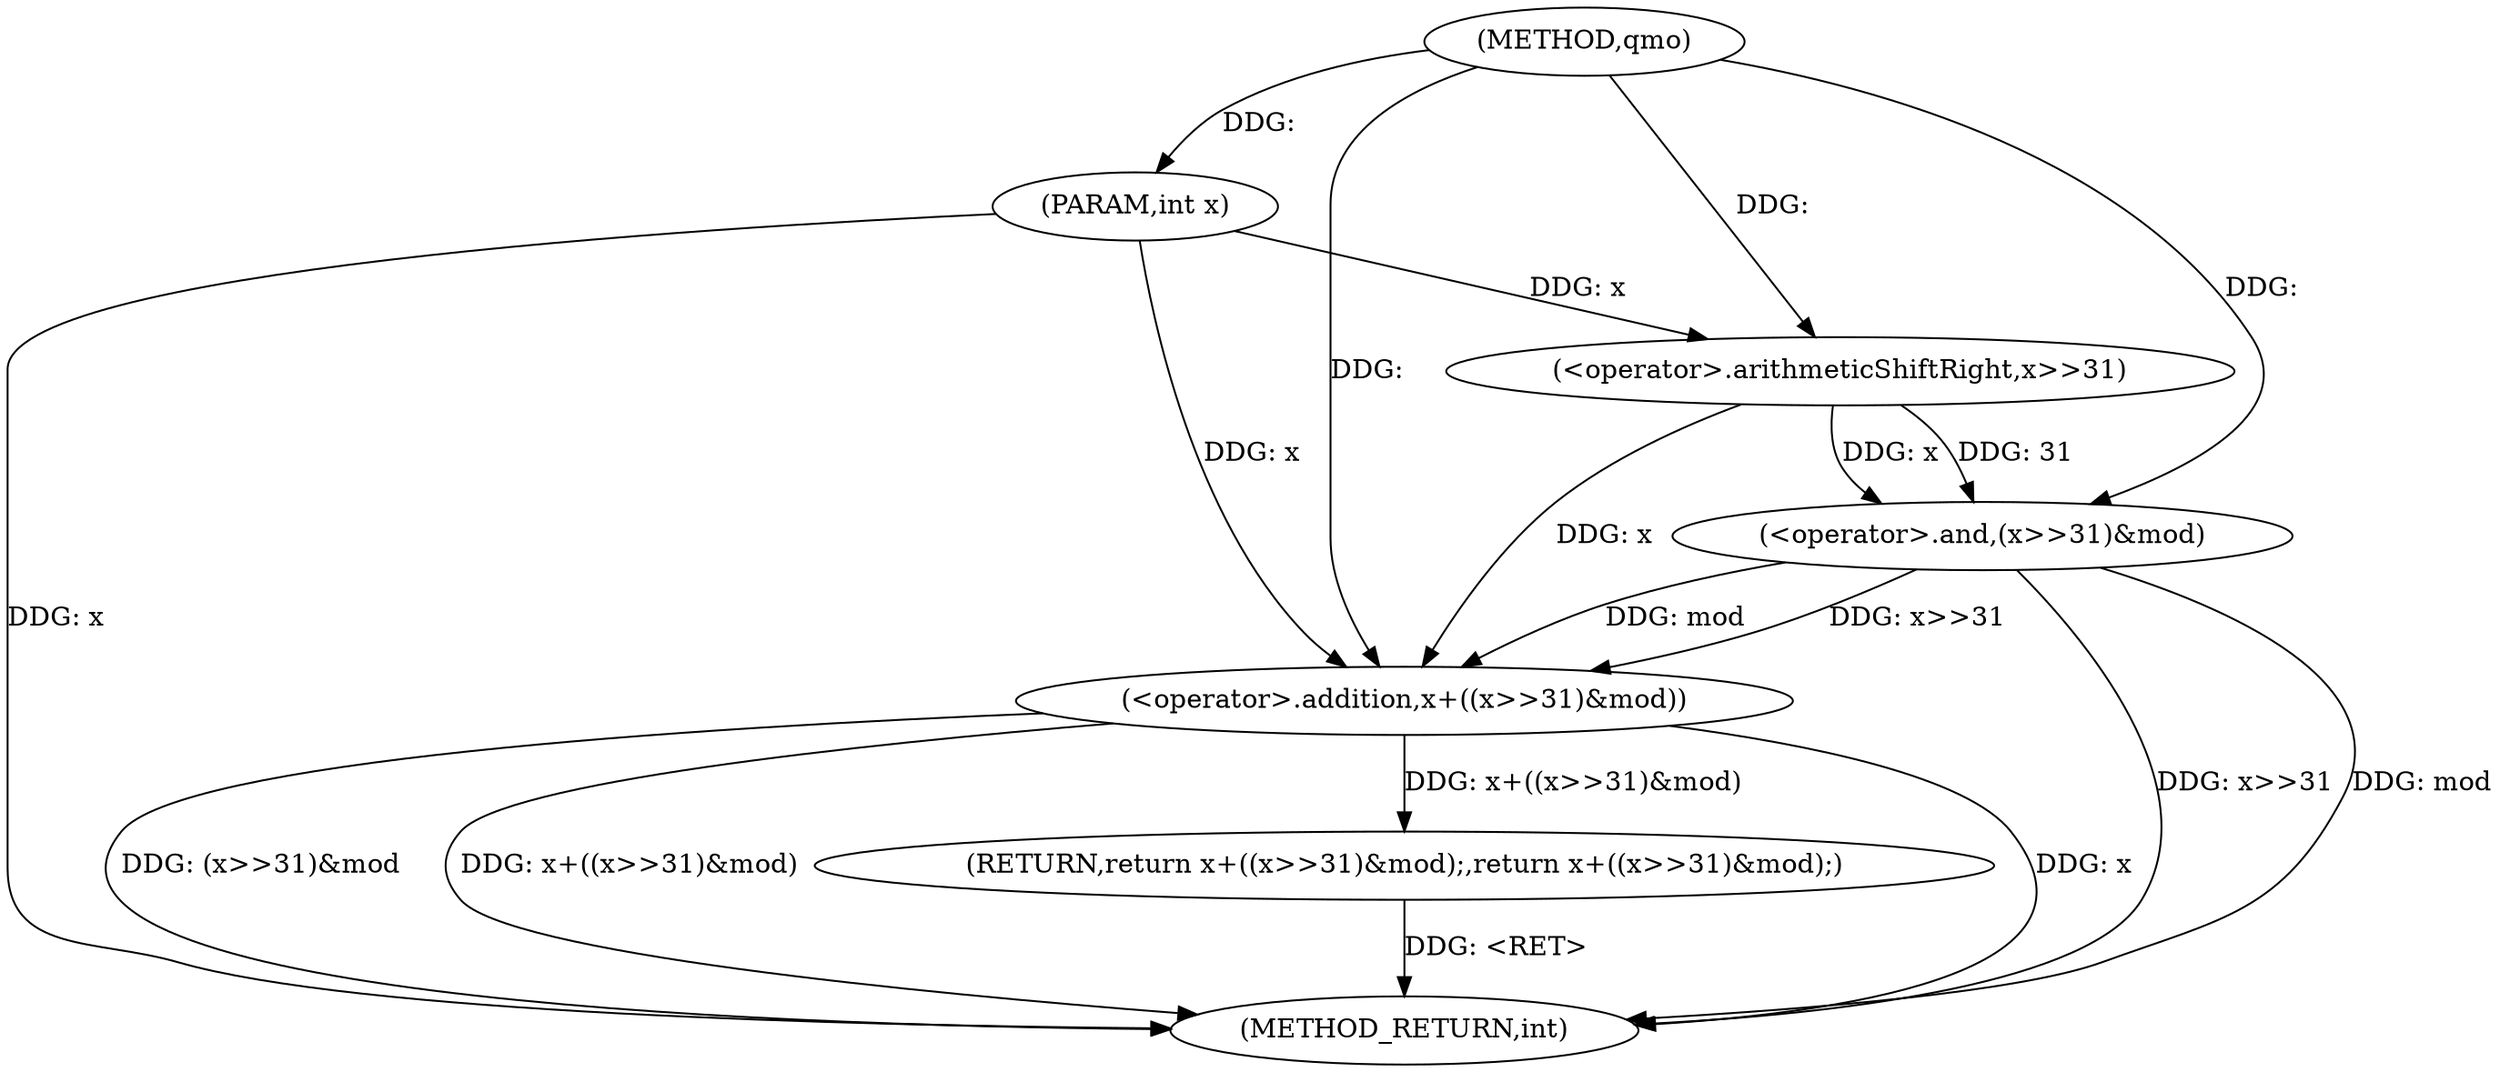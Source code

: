 digraph "qmo" {  
"1000218" [label = "(METHOD,qmo)" ]
"1000229" [label = "(METHOD_RETURN,int)" ]
"1000219" [label = "(PARAM,int x)" ]
"1000221" [label = "(RETURN,return x+((x>>31)&mod);,return x+((x>>31)&mod);)" ]
"1000222" [label = "(<operator>.addition,x+((x>>31)&mod))" ]
"1000224" [label = "(<operator>.and,(x>>31)&mod)" ]
"1000225" [label = "(<operator>.arithmeticShiftRight,x>>31)" ]
  "1000221" -> "1000229"  [ label = "DDG: <RET>"] 
  "1000219" -> "1000229"  [ label = "DDG: x"] 
  "1000222" -> "1000229"  [ label = "DDG: x"] 
  "1000224" -> "1000229"  [ label = "DDG: x>>31"] 
  "1000222" -> "1000229"  [ label = "DDG: (x>>31)&mod"] 
  "1000222" -> "1000229"  [ label = "DDG: x+((x>>31)&mod)"] 
  "1000224" -> "1000229"  [ label = "DDG: mod"] 
  "1000218" -> "1000219"  [ label = "DDG: "] 
  "1000222" -> "1000221"  [ label = "DDG: x+((x>>31)&mod)"] 
  "1000225" -> "1000222"  [ label = "DDG: x"] 
  "1000219" -> "1000222"  [ label = "DDG: x"] 
  "1000218" -> "1000222"  [ label = "DDG: "] 
  "1000224" -> "1000222"  [ label = "DDG: x>>31"] 
  "1000224" -> "1000222"  [ label = "DDG: mod"] 
  "1000225" -> "1000224"  [ label = "DDG: x"] 
  "1000225" -> "1000224"  [ label = "DDG: 31"] 
  "1000218" -> "1000224"  [ label = "DDG: "] 
  "1000219" -> "1000225"  [ label = "DDG: x"] 
  "1000218" -> "1000225"  [ label = "DDG: "] 
}
